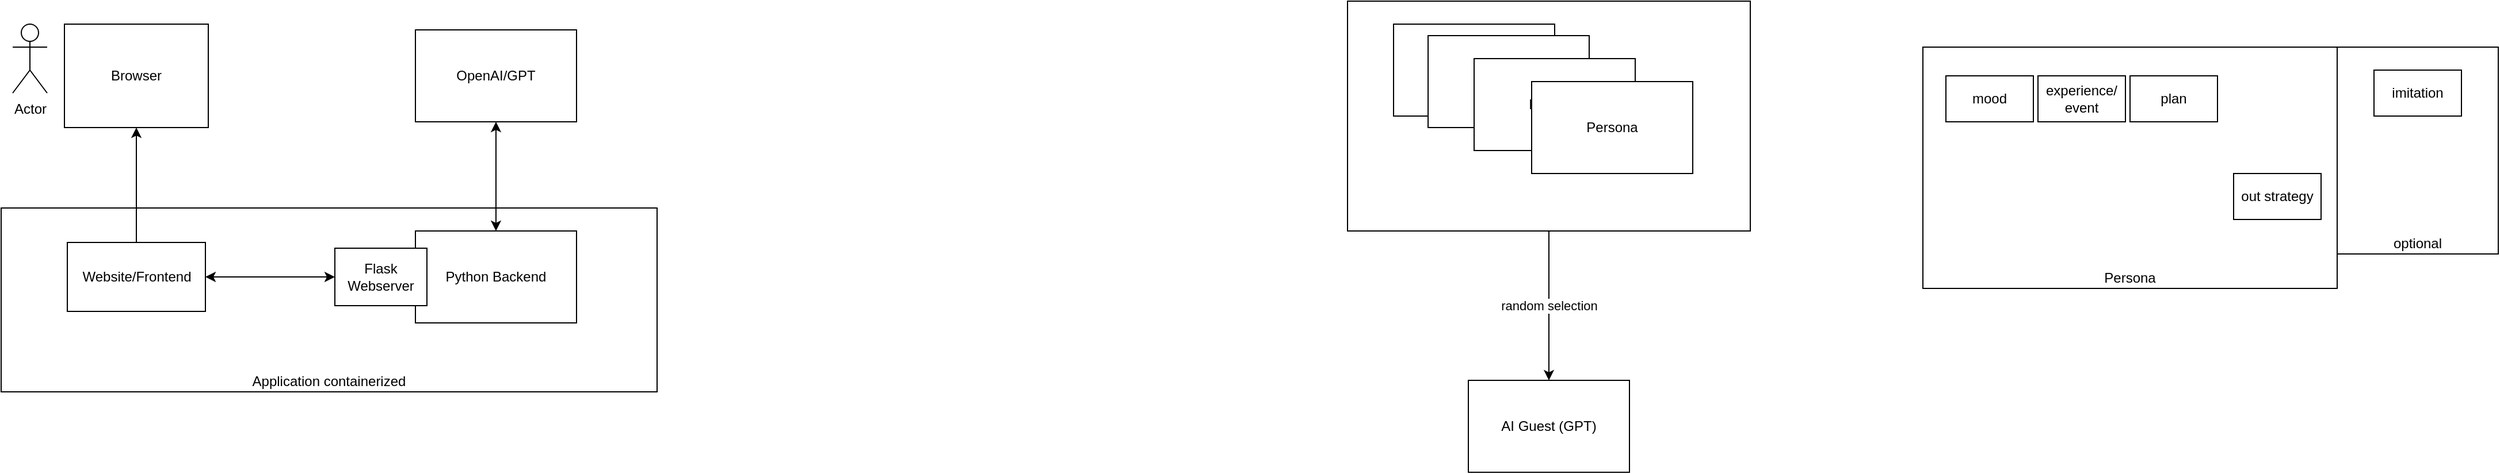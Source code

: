 <mxfile version="21.2.8" type="device">
  <diagram name="Seite-1" id="b_7gPE0R1xgrwfaMVDuy">
    <mxGraphModel dx="2074" dy="1244" grid="1" gridSize="10" guides="1" tooltips="1" connect="1" arrows="1" fold="1" page="1" pageScale="1" pageWidth="1169" pageHeight="827" math="0" shadow="0">
      <root>
        <mxCell id="0" />
        <mxCell id="1" parent="0" />
        <mxCell id="yfwq8j_R4H9Uj4RuLaGY-23" value="optional" style="rounded=0;whiteSpace=wrap;html=1;verticalAlign=bottom;" parent="1" vertex="1">
          <mxGeometry x="2080" y="60" width="140" height="180" as="geometry" />
        </mxCell>
        <mxCell id="yfwq8j_R4H9Uj4RuLaGY-17" value="" style="rounded=0;whiteSpace=wrap;html=1;fillColor=none;" parent="1" vertex="1">
          <mxGeometry x="1220" y="20" width="350" height="200" as="geometry" />
        </mxCell>
        <mxCell id="yfwq8j_R4H9Uj4RuLaGY-10" value="Application containerized" style="rounded=0;whiteSpace=wrap;html=1;fillColor=none;verticalAlign=bottom;" parent="1" vertex="1">
          <mxGeometry x="50" y="200" width="570" height="160" as="geometry" />
        </mxCell>
        <mxCell id="yfwq8j_R4H9Uj4RuLaGY-1" value="Actor" style="shape=umlActor;verticalLabelPosition=bottom;verticalAlign=top;html=1;outlineConnect=0;" parent="1" vertex="1">
          <mxGeometry x="60" y="40" width="30" height="60" as="geometry" />
        </mxCell>
        <mxCell id="yfwq8j_R4H9Uj4RuLaGY-2" value="Browser" style="rounded=0;whiteSpace=wrap;html=1;" parent="1" vertex="1">
          <mxGeometry x="105" y="40" width="125" height="90" as="geometry" />
        </mxCell>
        <mxCell id="yfwq8j_R4H9Uj4RuLaGY-4" style="edgeStyle=orthogonalEdgeStyle;rounded=0;orthogonalLoop=1;jettySize=auto;html=1;" parent="1" source="yfwq8j_R4H9Uj4RuLaGY-3" target="yfwq8j_R4H9Uj4RuLaGY-2" edge="1">
          <mxGeometry relative="1" as="geometry" />
        </mxCell>
        <mxCell id="yfwq8j_R4H9Uj4RuLaGY-7" style="edgeStyle=orthogonalEdgeStyle;rounded=0;orthogonalLoop=1;jettySize=auto;html=1;startArrow=classic;startFill=1;" parent="1" source="yfwq8j_R4H9Uj4RuLaGY-3" target="yfwq8j_R4H9Uj4RuLaGY-11" edge="1">
          <mxGeometry relative="1" as="geometry" />
        </mxCell>
        <mxCell id="yfwq8j_R4H9Uj4RuLaGY-3" value="Website/Frontend" style="rounded=0;whiteSpace=wrap;html=1;" parent="1" vertex="1">
          <mxGeometry x="107.5" y="230" width="120" height="60" as="geometry" />
        </mxCell>
        <mxCell id="yfwq8j_R4H9Uj4RuLaGY-5" value="Python Backend" style="rounded=0;whiteSpace=wrap;html=1;" parent="1" vertex="1">
          <mxGeometry x="410" y="220" width="140" height="80" as="geometry" />
        </mxCell>
        <mxCell id="yfwq8j_R4H9Uj4RuLaGY-8" value="OpenAI/GPT" style="rounded=0;whiteSpace=wrap;html=1;" parent="1" vertex="1">
          <mxGeometry x="410" y="45" width="140" height="80" as="geometry" />
        </mxCell>
        <mxCell id="yfwq8j_R4H9Uj4RuLaGY-9" style="edgeStyle=orthogonalEdgeStyle;rounded=0;orthogonalLoop=1;jettySize=auto;html=1;startArrow=classic;startFill=1;" parent="1" source="yfwq8j_R4H9Uj4RuLaGY-8" target="yfwq8j_R4H9Uj4RuLaGY-5" edge="1">
          <mxGeometry relative="1" as="geometry">
            <mxPoint x="238" y="270" as="sourcePoint" />
            <mxPoint x="400" y="270" as="targetPoint" />
          </mxGeometry>
        </mxCell>
        <mxCell id="yfwq8j_R4H9Uj4RuLaGY-11" value="Flask Webserver" style="rounded=0;whiteSpace=wrap;html=1;" parent="1" vertex="1">
          <mxGeometry x="340" y="235" width="80" height="50" as="geometry" />
        </mxCell>
        <mxCell id="yfwq8j_R4H9Uj4RuLaGY-12" value="Persona" style="rounded=0;whiteSpace=wrap;html=1;" parent="1" vertex="1">
          <mxGeometry x="1260" y="40" width="140" height="80" as="geometry" />
        </mxCell>
        <mxCell id="yfwq8j_R4H9Uj4RuLaGY-13" value="AI Guest (GPT)" style="rounded=0;whiteSpace=wrap;html=1;" parent="1" vertex="1">
          <mxGeometry x="1325" y="350" width="140" height="80" as="geometry" />
        </mxCell>
        <mxCell id="yfwq8j_R4H9Uj4RuLaGY-14" value="Persona" style="rounded=0;whiteSpace=wrap;html=1;" parent="1" vertex="1">
          <mxGeometry x="1290" y="50" width="140" height="80" as="geometry" />
        </mxCell>
        <mxCell id="yfwq8j_R4H9Uj4RuLaGY-15" value="Persona" style="rounded=0;whiteSpace=wrap;html=1;" parent="1" vertex="1">
          <mxGeometry x="1330" y="70" width="140" height="80" as="geometry" />
        </mxCell>
        <mxCell id="yfwq8j_R4H9Uj4RuLaGY-16" value="Persona" style="rounded=0;whiteSpace=wrap;html=1;" parent="1" vertex="1">
          <mxGeometry x="1380" y="90" width="140" height="80" as="geometry" />
        </mxCell>
        <mxCell id="yfwq8j_R4H9Uj4RuLaGY-18" value="random selection" style="edgeStyle=orthogonalEdgeStyle;rounded=0;orthogonalLoop=1;jettySize=auto;html=1;" parent="1" source="yfwq8j_R4H9Uj4RuLaGY-17" target="yfwq8j_R4H9Uj4RuLaGY-13" edge="1">
          <mxGeometry relative="1" as="geometry" />
        </mxCell>
        <mxCell id="yfwq8j_R4H9Uj4RuLaGY-19" value="Persona" style="rounded=0;whiteSpace=wrap;html=1;verticalAlign=bottom;" parent="1" vertex="1">
          <mxGeometry x="1720" y="60" width="360" height="210" as="geometry" />
        </mxCell>
        <mxCell id="yfwq8j_R4H9Uj4RuLaGY-20" value="mood" style="rounded=0;whiteSpace=wrap;html=1;" parent="1" vertex="1">
          <mxGeometry x="1740" y="85" width="76" height="40" as="geometry" />
        </mxCell>
        <mxCell id="yfwq8j_R4H9Uj4RuLaGY-21" value="experience/&lt;br&gt;event" style="rounded=0;whiteSpace=wrap;html=1;" parent="1" vertex="1">
          <mxGeometry x="1820" y="85" width="76" height="40" as="geometry" />
        </mxCell>
        <mxCell id="yfwq8j_R4H9Uj4RuLaGY-22" value="imitation" style="rounded=0;whiteSpace=wrap;html=1;" parent="1" vertex="1">
          <mxGeometry x="2112" y="80" width="76" height="40" as="geometry" />
        </mxCell>
        <mxCell id="yfwq8j_R4H9Uj4RuLaGY-24" value="plan" style="rounded=0;whiteSpace=wrap;html=1;" parent="1" vertex="1">
          <mxGeometry x="1900" y="85" width="76" height="40" as="geometry" />
        </mxCell>
        <mxCell id="yfwq8j_R4H9Uj4RuLaGY-25" value="out strategy" style="rounded=0;whiteSpace=wrap;html=1;" parent="1" vertex="1">
          <mxGeometry x="1990" y="170" width="76" height="40" as="geometry" />
        </mxCell>
      </root>
    </mxGraphModel>
  </diagram>
</mxfile>
